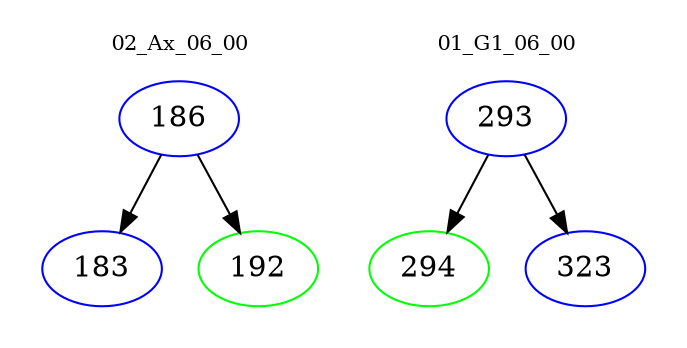 digraph{
subgraph cluster_0 {
color = white
label = "02_Ax_06_00";
fontsize=10;
T0_186 [label="186", color="blue"]
T0_186 -> T0_183 [color="black"]
T0_183 [label="183", color="blue"]
T0_186 -> T0_192 [color="black"]
T0_192 [label="192", color="green"]
}
subgraph cluster_1 {
color = white
label = "01_G1_06_00";
fontsize=10;
T1_293 [label="293", color="blue"]
T1_293 -> T1_294 [color="black"]
T1_294 [label="294", color="green"]
T1_293 -> T1_323 [color="black"]
T1_323 [label="323", color="blue"]
}
}
